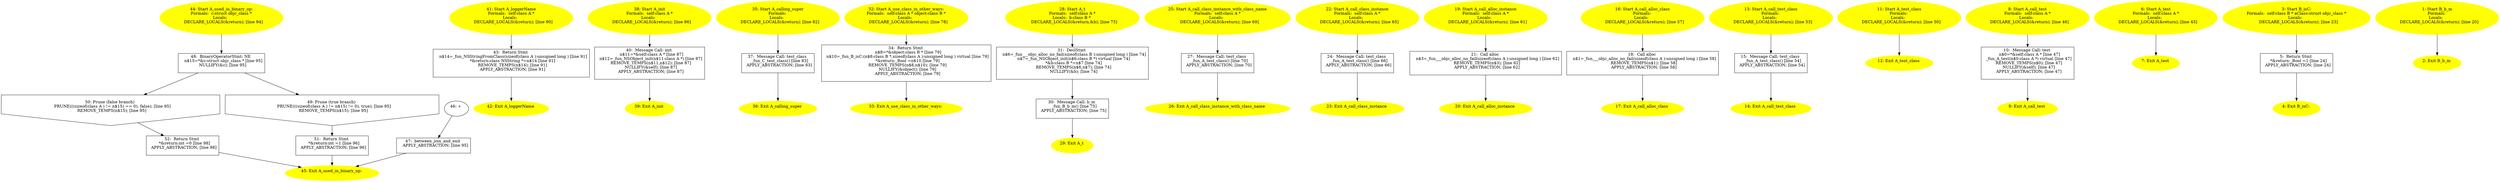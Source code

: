 digraph iCFG {
52 [label="52:  Return Stmt \n   *&return:int =0 [line 98]\n  APPLY_ABSTRACTION; [line 98]\n " shape="box"]
	

	 52 -> 45 ;
51 [label="51:  Return Stmt \n   *&return:int =1 [line 96]\n  APPLY_ABSTRACTION; [line 96]\n " shape="box"]
	

	 51 -> 45 ;
50 [label="50: Prune (false branch) \n   PRUNE(((sizeof(class A ) != n$15) == 0), false); [line 95]\n  REMOVE_TEMPS(n$15); [line 95]\n " shape="invhouse"]
	

	 50 -> 52 ;
49 [label="49: Prune (true branch) \n   PRUNE(((sizeof(class A ) != n$15) != 0), true); [line 95]\n  REMOVE_TEMPS(n$15); [line 95]\n " shape="invhouse"]
	

	 49 -> 51 ;
48 [label="48:  BinaryOperatorStmt: NE \n   n$15=*&c:struct objc_class * [line 95]\n  NULLIFY(&c); [line 95]\n " shape="box"]
	

	 48 -> 49 ;
	 48 -> 50 ;
47 [label="47:  between_join_and_exit \n   APPLY_ABSTRACTION; [line 95]\n " shape="box"]
	

	 47 -> 45 ;
46 [label="46: + \n  " ]
	

	 46 -> 47 ;
45 [label="45: Exit A_used_in_binary_op: \n  " color=yellow style=filled]
	

44 [label="44: Start A_used_in_binary_op:\nFormals:  c:struct objc_class *\nLocals:  \n   DECLARE_LOCALS(&return); [line 94]\n " color=yellow style=filled]
	

	 44 -> 48 ;
43 [label="43:  Return Stmt \n   n$14=_fun_NSStringFromClass(sizeof(class A ):unsigned long ) [line 91]\n  *&return:class NSString *=n$14 [line 91]\n  REMOVE_TEMPS(n$14); [line 91]\n  APPLY_ABSTRACTION; [line 91]\n " shape="box"]
	

	 43 -> 42 ;
42 [label="42: Exit A_loggerName \n  " color=yellow style=filled]
	

41 [label="41: Start A_loggerName\nFormals:  self:class A *\nLocals:  \n   DECLARE_LOCALS(&return); [line 90]\n " color=yellow style=filled]
	

	 41 -> 43 ;
40 [label="40:  Message Call: init \n   n$11=*&self:class A * [line 87]\n  n$12=_fun_NSObject_init(n$11:class A *) [line 87]\n  REMOVE_TEMPS(n$11,n$12); [line 87]\n  NULLIFY(&self); [line 87]\n  APPLY_ABSTRACTION; [line 87]\n " shape="box"]
	

	 40 -> 39 ;
39 [label="39: Exit A_init \n  " color=yellow style=filled]
	

38 [label="38: Start A_init\nFormals:  self:class A *\nLocals:  \n   DECLARE_LOCALS(&return); [line 86]\n " color=yellow style=filled]
	

	 38 -> 40 ;
37 [label="37:  Message Call: test_class \n   _fun_C_test_class() [line 83]\n  APPLY_ABSTRACTION; [line 83]\n " shape="box"]
	

	 37 -> 36 ;
36 [label="36: Exit A_calling_super \n  " color=yellow style=filled]
	

35 [label="35: Start A_calling_super\nFormals: \nLocals:  \n   DECLARE_LOCALS(&return); [line 82]\n " color=yellow style=filled]
	

	 35 -> 37 ;
34 [label="34:  Return Stmt \n   n$8=*&object:class B * [line 79]\n  n$10=_fun_B_isC:(n$8:class B *,sizeof(class A ):unsigned long ) virtual [line 79]\n  *&return:_Bool =n$10 [line 79]\n  REMOVE_TEMPS(n$8,n$10); [line 79]\n  NULLIFY(&object); [line 79]\n  APPLY_ABSTRACTION; [line 79]\n " shape="box"]
	

	 34 -> 33 ;
33 [label="33: Exit A_use_class_in_other_ways: \n  " color=yellow style=filled]
	

32 [label="32: Start A_use_class_in_other_ways:\nFormals:  self:class A * object:class B *\nLocals:  \n   DECLARE_LOCALS(&return); [line 78]\n " color=yellow style=filled]
	

	 32 -> 34 ;
31 [label="31:  DeclStmt \n   n$6=_fun___objc_alloc_no_fail(sizeof(class B ):unsigned long ) [line 74]\n  n$7=_fun_NSObject_init(n$6:class B *) virtual [line 74]\n  *&b:class B *=n$7 [line 74]\n  REMOVE_TEMPS(n$6,n$7); [line 74]\n  NULLIFY(&b); [line 74]\n " shape="box"]
	

	 31 -> 30 ;
30 [label="30:  Message Call: b_m \n   _fun_B_b_m() [line 75]\n  APPLY_ABSTRACTION; [line 75]\n " shape="box"]
	

	 30 -> 29 ;
29 [label="29: Exit A_t \n  " color=yellow style=filled]
	

28 [label="28: Start A_t\nFormals:  self:class A *\nLocals:  b:class B * \n   DECLARE_LOCALS(&return,&b); [line 73]\n " color=yellow style=filled]
	

	 28 -> 31 ;
27 [label="27:  Message Call: test_class \n   _fun_A_test_class() [line 70]\n  APPLY_ABSTRACTION; [line 70]\n " shape="box"]
	

	 27 -> 26 ;
26 [label="26: Exit A_call_class_instance_with_class_name \n  " color=yellow style=filled]
	

25 [label="25: Start A_call_class_instance_with_class_name\nFormals:  self:class A *\nLocals:  \n   DECLARE_LOCALS(&return); [line 69]\n " color=yellow style=filled]
	

	 25 -> 27 ;
24 [label="24:  Message Call: test_class \n   _fun_A_test_class() [line 66]\n  APPLY_ABSTRACTION; [line 66]\n " shape="box"]
	

	 24 -> 23 ;
23 [label="23: Exit A_call_class_instance \n  " color=yellow style=filled]
	

22 [label="22: Start A_call_class_instance\nFormals:  self:class A *\nLocals:  \n   DECLARE_LOCALS(&return); [line 65]\n " color=yellow style=filled]
	

	 22 -> 24 ;
21 [label="21:  Call alloc \n   n$3=_fun___objc_alloc_no_fail(sizeof(class A ):unsigned long ) [line 62]\n  REMOVE_TEMPS(n$3); [line 62]\n  APPLY_ABSTRACTION; [line 62]\n " shape="box"]
	

	 21 -> 20 ;
20 [label="20: Exit A_call_alloc_instance \n  " color=yellow style=filled]
	

19 [label="19: Start A_call_alloc_instance\nFormals:  self:class A *\nLocals:  \n   DECLARE_LOCALS(&return); [line 61]\n " color=yellow style=filled]
	

	 19 -> 21 ;
18 [label="18:  Call alloc \n   n$1=_fun___objc_alloc_no_fail(sizeof(class A ):unsigned long ) [line 58]\n  REMOVE_TEMPS(n$1); [line 58]\n  APPLY_ABSTRACTION; [line 58]\n " shape="box"]
	

	 18 -> 17 ;
17 [label="17: Exit A_call_alloc_class \n  " color=yellow style=filled]
	

16 [label="16: Start A_call_alloc_class\nFormals: \nLocals:  \n   DECLARE_LOCALS(&return); [line 57]\n " color=yellow style=filled]
	

	 16 -> 18 ;
15 [label="15:  Message Call: test_class \n   _fun_A_test_class() [line 54]\n  APPLY_ABSTRACTION; [line 54]\n " shape="box"]
	

	 15 -> 14 ;
14 [label="14: Exit A_call_test_class \n  " color=yellow style=filled]
	

13 [label="13: Start A_call_test_class\nFormals: \nLocals:  \n   DECLARE_LOCALS(&return); [line 53]\n " color=yellow style=filled]
	

	 13 -> 15 ;
12 [label="12: Exit A_test_class \n  " color=yellow style=filled]
	

11 [label="11: Start A_test_class\nFormals: \nLocals:  \n   DECLARE_LOCALS(&return); [line 50]\n " color=yellow style=filled]
	

	 11 -> 12 ;
10 [label="10:  Message Call: test \n   n$0=*&self:class A * [line 47]\n  _fun_A_test(n$0:class A *) virtual [line 47]\n  REMOVE_TEMPS(n$0); [line 47]\n  NULLIFY(&self); [line 47]\n  APPLY_ABSTRACTION; [line 47]\n " shape="box"]
	

	 10 -> 9 ;
9 [label="9: Exit A_call_test \n  " color=yellow style=filled]
	

8 [label="8: Start A_call_test\nFormals:  self:class A *\nLocals:  \n   DECLARE_LOCALS(&return); [line 46]\n " color=yellow style=filled]
	

	 8 -> 10 ;
7 [label="7: Exit A_test \n  " color=yellow style=filled]
	

6 [label="6: Start A_test\nFormals:  self:class A *\nLocals:  \n   DECLARE_LOCALS(&return); [line 43]\n " color=yellow style=filled]
	

	 6 -> 7 ;
5 [label="5:  Return Stmt \n   *&return:_Bool =1 [line 24]\n  APPLY_ABSTRACTION; [line 24]\n " shape="box"]
	

	 5 -> 4 ;
4 [label="4: Exit B_isC: \n  " color=yellow style=filled]
	

3 [label="3: Start B_isC:\nFormals:  self:class B * aClass:struct objc_class *\nLocals:  \n   DECLARE_LOCALS(&return); [line 23]\n " color=yellow style=filled]
	

	 3 -> 5 ;
2 [label="2: Exit B_b_m \n  " color=yellow style=filled]
	

1 [label="1: Start B_b_m\nFormals: \nLocals:  \n   DECLARE_LOCALS(&return); [line 20]\n " color=yellow style=filled]
	

	 1 -> 2 ;
}

